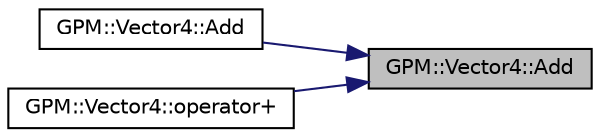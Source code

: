 digraph "GPM::Vector4::Add"
{
 // INTERACTIVE_SVG=YES
 // LATEX_PDF_SIZE
  edge [fontname="Helvetica",fontsize="10",labelfontname="Helvetica",labelfontsize="10"];
  node [fontname="Helvetica",fontsize="10",shape=record];
  rankdir="RL";
  Node29 [label="GPM::Vector4::Add",height=0.2,width=0.4,color="black", fillcolor="grey75", style="filled", fontcolor="black",tooltip="Add scalar to x, y and z."];
  Node29 -> Node30 [dir="back",color="midnightblue",fontsize="10",style="solid",fontname="Helvetica"];
  Node30 [label="GPM::Vector4::Add",height=0.2,width=0.4,color="black", fillcolor="white", style="filled",URL="$struct_g_p_m_1_1_vector4.html#a09dae784cac5eb495c0d556a73692562",tooltip="Add scalar to vector left."];
  Node29 -> Node31 [dir="back",color="midnightblue",fontsize="10",style="solid",fontname="Helvetica"];
  Node31 [label="GPM::Vector4::operator+",height=0.2,width=0.4,color="black", fillcolor="white", style="filled",URL="$struct_g_p_m_1_1_vector4.html#a5be0d9dfcbe95e3af3803345a7f88d7f",tooltip="Return the summation of other vector and actual vector."];
}
